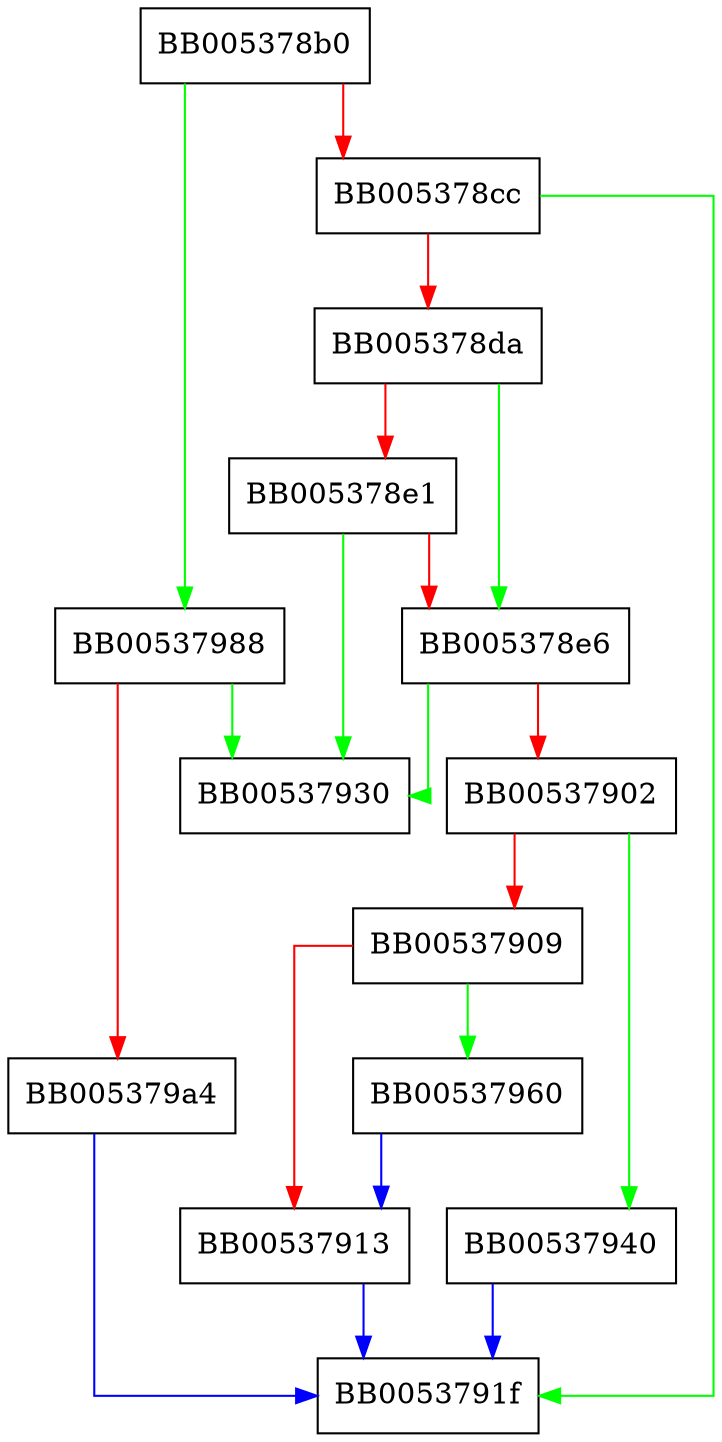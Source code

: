 digraph ring_buf_resize {
  node [shape="box"];
  graph [splines=ortho];
  BB005378b0 -> BB00537988 [color="green"];
  BB005378b0 -> BB005378cc [color="red"];
  BB005378cc -> BB0053791f [color="green"];
  BB005378cc -> BB005378da [color="red"];
  BB005378da -> BB005378e6 [color="green"];
  BB005378da -> BB005378e1 [color="red"];
  BB005378e1 -> BB00537930 [color="green"];
  BB005378e1 -> BB005378e6 [color="red"];
  BB005378e6 -> BB00537930 [color="green"];
  BB005378e6 -> BB00537902 [color="red"];
  BB00537902 -> BB00537940 [color="green"];
  BB00537902 -> BB00537909 [color="red"];
  BB00537909 -> BB00537960 [color="green"];
  BB00537909 -> BB00537913 [color="red"];
  BB00537913 -> BB0053791f [color="blue"];
  BB00537940 -> BB0053791f [color="blue"];
  BB00537960 -> BB00537913 [color="blue"];
  BB00537988 -> BB00537930 [color="green"];
  BB00537988 -> BB005379a4 [color="red"];
  BB005379a4 -> BB0053791f [color="blue"];
}